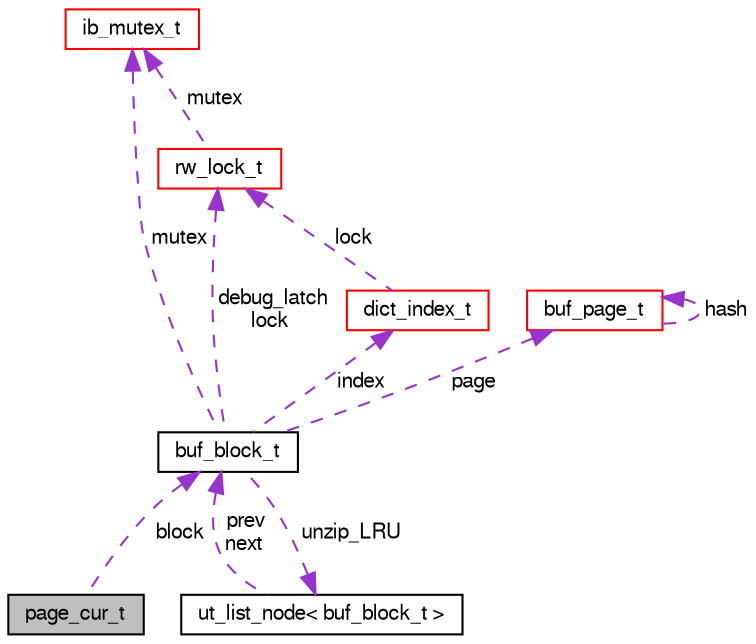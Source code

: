 digraph "page_cur_t"
{
  bgcolor="transparent";
  edge [fontname="FreeSans",fontsize="10",labelfontname="FreeSans",labelfontsize="10"];
  node [fontname="FreeSans",fontsize="10",shape=record];
  Node1 [label="page_cur_t",height=0.2,width=0.4,color="black", fillcolor="grey75", style="filled" fontcolor="black"];
  Node2 -> Node1 [dir="back",color="darkorchid3",fontsize="10",style="dashed",label=" block" ,fontname="FreeSans"];
  Node2 [label="buf_block_t",height=0.2,width=0.4,color="black",URL="$structbuf__block__t.html"];
  Node3 -> Node2 [dir="back",color="darkorchid3",fontsize="10",style="dashed",label=" unzip_LRU" ,fontname="FreeSans"];
  Node3 [label="ut_list_node\< buf_block_t \>",height=0.2,width=0.4,color="black",URL="$structut__list__node.html"];
  Node2 -> Node3 [dir="back",color="darkorchid3",fontsize="10",style="dashed",label=" prev\nnext" ,fontname="FreeSans"];
  Node4 -> Node2 [dir="back",color="darkorchid3",fontsize="10",style="dashed",label=" index" ,fontname="FreeSans"];
  Node4 [label="dict_index_t",height=0.2,width=0.4,color="red",URL="$structdict__index__t.html"];
  Node5 -> Node4 [dir="back",color="darkorchid3",fontsize="10",style="dashed",label=" lock" ,fontname="FreeSans"];
  Node5 [label="rw_lock_t",height=0.2,width=0.4,color="red",URL="$structrw__lock__t.html"];
  Node6 -> Node5 [dir="back",color="darkorchid3",fontsize="10",style="dashed",label=" mutex" ,fontname="FreeSans"];
  Node6 [label="ib_mutex_t",height=0.2,width=0.4,color="red",URL="$structib__mutex__t.html"];
  Node7 -> Node2 [dir="back",color="darkorchid3",fontsize="10",style="dashed",label=" page" ,fontname="FreeSans"];
  Node7 [label="buf_page_t",height=0.2,width=0.4,color="red",URL="$structbuf__page__t.html"];
  Node7 -> Node7 [dir="back",color="darkorchid3",fontsize="10",style="dashed",label=" hash" ,fontname="FreeSans"];
  Node6 -> Node2 [dir="back",color="darkorchid3",fontsize="10",style="dashed",label=" mutex" ,fontname="FreeSans"];
  Node5 -> Node2 [dir="back",color="darkorchid3",fontsize="10",style="dashed",label=" debug_latch\nlock" ,fontname="FreeSans"];
}
